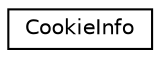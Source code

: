 digraph "Graphical Class Hierarchy"
{
  edge [fontname="Helvetica",fontsize="10",labelfontname="Helvetica",labelfontsize="10"];
  node [fontname="Helvetica",fontsize="10",shape=record];
  rankdir="LR";
  Node0 [label="CookieInfo",height=0.2,width=0.4,color="black", fillcolor="white", style="filled",URL="$struct_cookie_info.html"];
}
